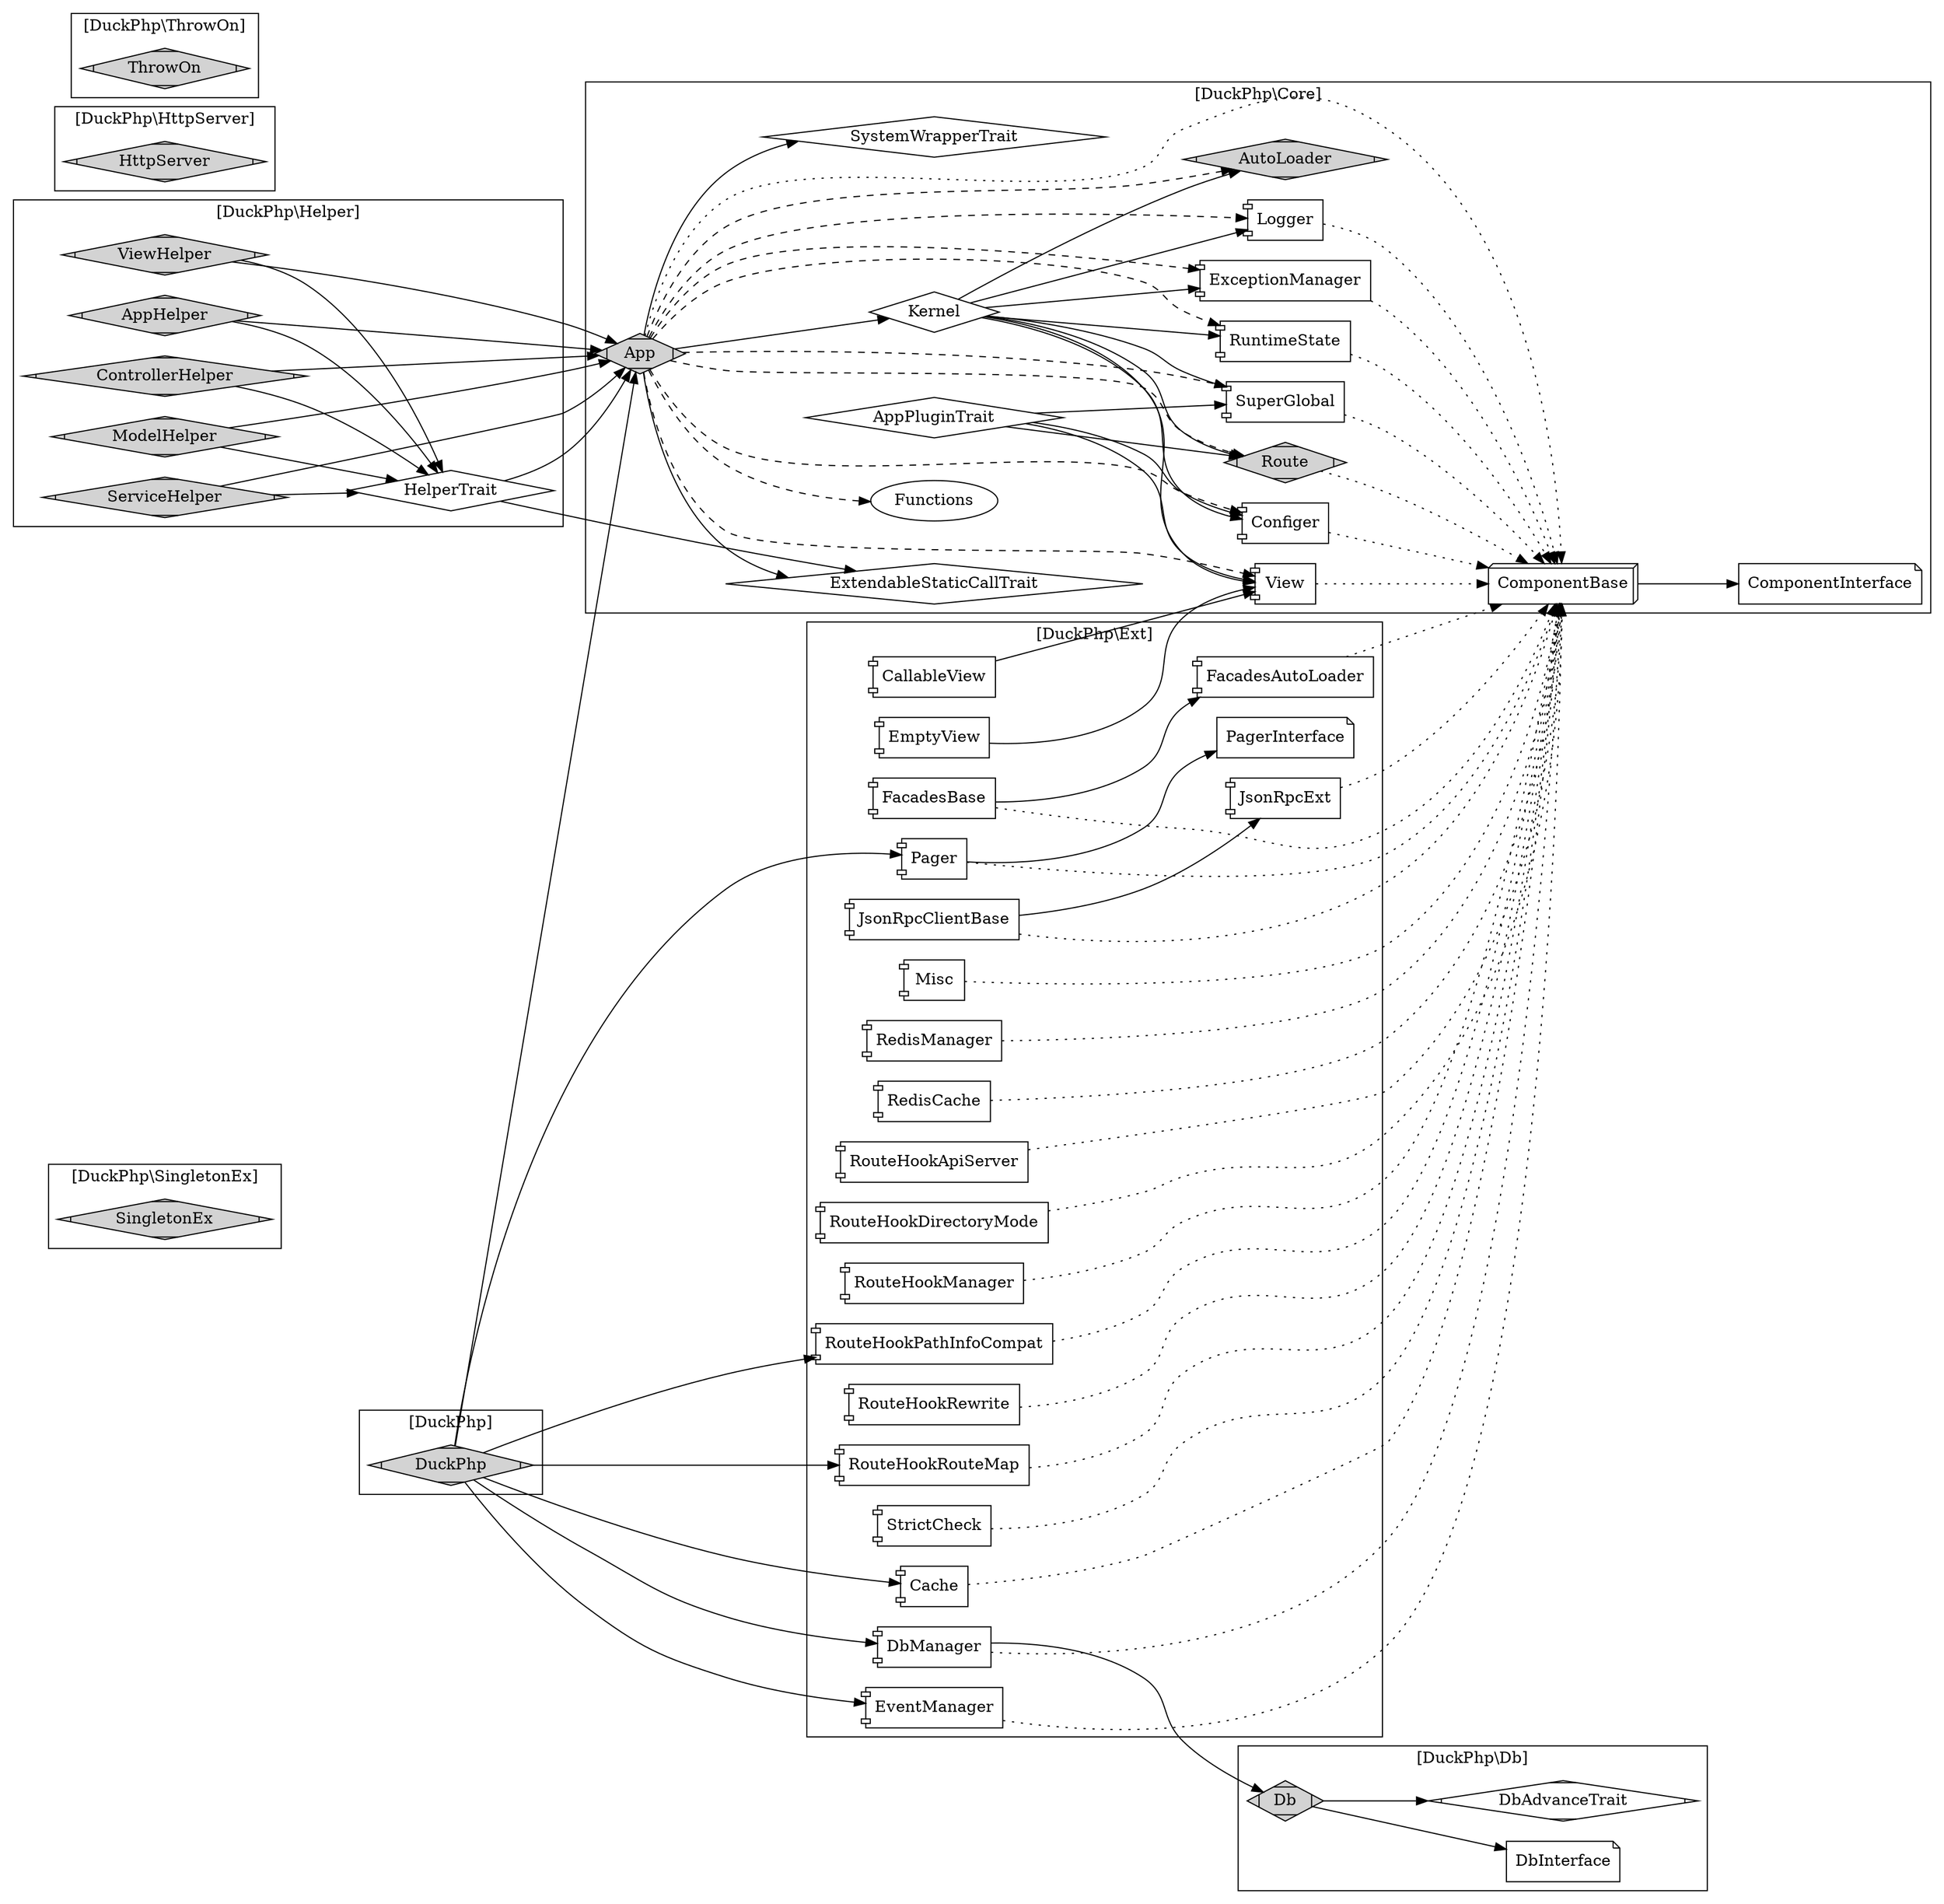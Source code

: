 digraph gDuckPhp{
/* This is a graphviz file */
graph [rankdir = "LR"];

subgraph cluster_SingletonEx {
    label = "[DuckPhp\\SingletonEx]";

    SingletonEx [label="SingletonEx";shape=Mdiamond;style=filled];
}

subgraph cluster_Core {
    
    label = "[DuckPhp\\Core]";

    Core_AppPluginTrait [label="AppPluginTrait";shape=diamond];
    Core_App [label="App";shape=Mdiamond;style=filled]; 
    Core_Kernel [label="Kernel";shape="diamond"];
    Core_AutoLoader [label="AutoLoader";shape=Mdiamond;style=filled];
    Core_ExceptionManager [label="ExceptionManager";shape="component"];
    Core_View [label="View";shape="component"];
    Core_Configer [label="Configer";shape="component"];
    Core_Logger [label="Logger";shape="component"];
    Core_Route [label="Route";shape=Mdiamond;style=filled];
    Core_RuntimeState [label="RuntimeState";shape="component"];
    Core_SystemWrapperTrait [label="SystemWrapperTrait";shape=diamond];
    Core_SuperGlobal [label="SuperGlobal";shape="component"];

    Core_ExtendableStaticCallTrait [label="ExtendableStaticCallTrait";shape=diamond];
    
    Core_ComponentInterface [label="ComponentInterface";shape=note];
    Core_ComponentBase [label="ComponentBase";shape=box3d];
    Core_Functions [label="Functions"];


    Core_Kernel -> Core_AutoLoader ;
    Core_Kernel -> Core_Configer;
    Core_Kernel -> Core_Logger;
    Core_Kernel -> Core_ExceptionManager;
    Core_Kernel -> Core_Route;
    Core_Kernel -> Core_RuntimeState;
    Core_Kernel -> Core_View;
    Core_Kernel -> Core_SuperGlobal;
    
    Core_App -> Core_Kernel;
    Core_App -> Core_ExtendableStaticCallTrait;
    Core_App -> Core_SystemWrapperTrait;
    
    Core_App -> Core_AutoLoader [style="dashed"];
    Core_App -> Core_Configer [style="dashed"];
    Core_App -> Core_Logger [style="dashed"];
    Core_App -> Core_ExceptionManager [style="dashed"];
    Core_App -> Core_Route [style="dashed"];
    Core_App -> Core_RuntimeState [style="dashed"];
    Core_App -> Core_View [style="dashed"];
    Core_App -> Core_SuperGlobal [style="dashed"];
    
    Core_App -> Core_Functions [style="dashed"];
    Core_App -> Core_ComponentBase [style="dotted"];


    Core_AppPluginTrait -> Core_Configer;
    Core_AppPluginTrait -> Core_View;
    Core_AppPluginTrait -> Core_Route;
    Core_AppPluginTrait -> Core_SuperGlobal;
    
    
    Core_ExceptionManager -> Core_ComponentBase [style="dotted"];
    Core_Configer -> Core_ComponentBase [style="dotted"];
    Core_Route -> Core_ComponentBase [style="dotted"];
    Core_SuperGlobal -> Core_ComponentBase [style="dotted"];
    Core_RuntimeState -> Core_ComponentBase [style="dotted"];
    Core_View -> Core_ComponentBase [style="dotted"];
    Core_Logger -> Core_ComponentBase [style="dotted"];
    
    Core_ComponentBase -> Core_ComponentInterface;
}

subgraph cluster_Helper {
    
    label = "[DuckPhp\\Helper]";
    
    AppHelper [label="AppHelper";shape=Mdiamond;style=filled];
    ControllerHelper [label="ControllerHelper";shape=Mdiamond;style=filled];
    ModelHelper [label="ModelHelper";shape=Mdiamond;style=filled];
    ServiceHelper [label="ServiceHelper";shape=Mdiamond;style=filled];
    ViewHelper [label="ViewHelper";shape=Mdiamond;style=filled];
    HelperTrait [label="HelperTrait";shape=diamond];
    
    AppHelper -> Core_App; 
    ControllerHelper -> Core_App; 
    ModelHelper -> Core_App; 
    ServiceHelper -> Core_App; 
    ViewHelper -> Core_App; 
    HelperTrait -> Core_App;
    HelperTrait -> Core_ExtendableStaticCallTrait ;
    
    AppHelper -> HelperTrait; 
    ControllerHelper -> HelperTrait; 
    ModelHelper -> HelperTrait; 
    ServiceHelper -> HelperTrait; 
    ViewHelper -> HelperTrait; 

}

subgraph cluster_Db {
    label = "[DuckPhp\\Db]";

    Db_Db [label="Db";shape=Mdiamond;style=filled];
    Db_DbAdvanceTrait [label="DbAdvanceTrait";shape=Mdiamond];
    Db_DbInterface [label="DbInterface";shape=note];
    
    Db_Db -> Db_DbAdvanceTrait;
    Db_Db -> Db_DbInterface;
}

subgraph cluster_Ext {
    label = "[DuckPhp\\Ext]";

    Cache[shape="component"];
    CallableView[shape="component"];
    DbManager[shape="component"];
    EmptyView[shape="component"];
    EventManager[shape="component"];
    FacadesAutoLoader[shape="component"];
    FacadesBase [shape="component"];
    JsonRpcClientBase [shape="component"];
    JsonRpcExt[shape="component"];
    Misc[shape="component"];
    Pager[shape="component"];
    PagerInterface [shape=note];
    RedisManager[shape="component"];
    RedisCache[shape="component"];
    RouteHookApiServer[shape="component"];
    RouteHookDirectoryMode[shape="component"];
    RouteHookManager[shape="component"];
    RouteHookPathInfoCompat[shape="component"];
    RouteHookRewrite[shape="component"];
    RouteHookRouteMap[shape="component"];
    StrictCheck[shape="component"];

    Cache -> Core_ComponentBase [style="dotted"];
    DbManager -> Core_ComponentBase [style="dotted"];
    EventManager -> Core_ComponentBase [style="dotted"];
    FacadesAutoLoader -> Core_ComponentBase [style="dotted"];
    JsonRpcExt -> Core_ComponentBase [style="dotted"];
    Misc -> Core_ComponentBase [style="dotted"];
    Pager -> Core_ComponentBase [style="dotted"];
    RedisManager -> Core_ComponentBase [style="dotted"];
    RedisCache -> Core_ComponentBase [style="dotted"];
    RouteHookApiServer -> Core_ComponentBase [style="dotted"];
    RouteHookDirectoryMode -> Core_ComponentBase [style="dotted"];
    RouteHookManager -> Core_ComponentBase [style="dotted"];
    RouteHookPathInfoCompat -> Core_ComponentBase [style="dotted"];
    RouteHookRewrite -> Core_ComponentBase [style="dotted"];
    RouteHookRouteMap -> Core_ComponentBase [style="dotted"];
    StrictCheck -> Core_ComponentBase [style="dotted"];
    
    
    CallableView ->Core_View; 
    EmptyView ->Core_View;
    DbManager -> Db_Db;
    FacadesBase -> FacadesAutoLoader;
    FacadesBase -> Core_ComponentBase [style="dotted"];
    JsonRpcClientBase ->JsonRpcExt;
    JsonRpcClientBase -> Core_ComponentBase [style="dotted"];

    Pager -> PagerInterface; 
}

subgraph cluster_DuckPhp {
    label = "[DuckPhp]";
    node [style=filled];

    DuckPhp -> Core_App;

    DuckPhp -> RouteHookRouteMap;
    DuckPhp -> Pager;
    DuckPhp -> DbManager;
    DuckPhp -> EventManager;
    DuckPhp -> RouteHookPathInfoCompat;
    DuckPhp -> Cache;

    DuckPhp [shape=Mdiamond];
}

subgraph cluster_HttpServer {
    label = "[DuckPhp\\HttpServer]";

    HttpServer [label="HttpServer";shape=Mdiamond;style=filled];
}

subgraph cluster_ThrowOn {
    label = "[DuckPhp\\ThrowOn]";

    ThrowOn [label="ThrowOn";shape=Mdiamond;style=filled];
}


}
